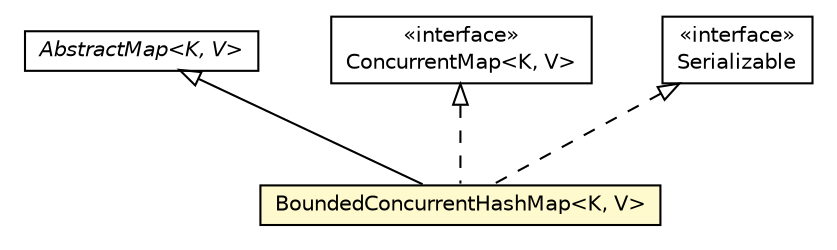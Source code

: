 #!/usr/local/bin/dot
#
# Class diagram 
# Generated by UMLGraph version 5.1 (http://www.umlgraph.org/)
#

digraph G {
	edge [fontname="Helvetica",fontsize=10,labelfontname="Helvetica",labelfontsize=10];
	node [fontname="Helvetica",fontsize=10,shape=plaintext];
	nodesep=0.25;
	ranksep=0.5;
	// pt.ist.fenixframework.backend.infinispan.BoundedConcurrentHashMap<K, V>
	c55214 [label=<<table title="pt.ist.fenixframework.backend.infinispan.BoundedConcurrentHashMap" border="0" cellborder="1" cellspacing="0" cellpadding="2" port="p" bgcolor="lemonChiffon" href="./BoundedConcurrentHashMap.html">
		<tr><td><table border="0" cellspacing="0" cellpadding="1">
<tr><td align="center" balign="center"> BoundedConcurrentHashMap&lt;K, V&gt; </td></tr>
		</table></td></tr>
		</table>>, fontname="Helvetica", fontcolor="black", fontsize=10.0];
	//pt.ist.fenixframework.backend.infinispan.BoundedConcurrentHashMap<K, V> extends java.util.AbstractMap<K, V>
	c55264:p -> c55214:p [dir=back,arrowtail=empty];
	//pt.ist.fenixframework.backend.infinispan.BoundedConcurrentHashMap<K, V> implements java.util.concurrent.ConcurrentMap<K, V>
	c55265:p -> c55214:p [dir=back,arrowtail=empty,style=dashed];
	//pt.ist.fenixframework.backend.infinispan.BoundedConcurrentHashMap<K, V> implements java.io.Serializable
	c55266:p -> c55214:p [dir=back,arrowtail=empty,style=dashed];
	// java.io.Serializable
	c55266 [label=<<table title="java.io.Serializable" border="0" cellborder="1" cellspacing="0" cellpadding="2" port="p" href="http://java.sun.com/j2se/1.4.2/docs/api/java/io/Serializable.html">
		<tr><td><table border="0" cellspacing="0" cellpadding="1">
<tr><td align="center" balign="center"> &#171;interface&#187; </td></tr>
<tr><td align="center" balign="center"> Serializable </td></tr>
		</table></td></tr>
		</table>>, fontname="Helvetica", fontcolor="black", fontsize=10.0];
	// java.util.AbstractMap<K, V>
	c55264 [label=<<table title="java.util.AbstractMap" border="0" cellborder="1" cellspacing="0" cellpadding="2" port="p" href="http://java.sun.com/j2se/1.4.2/docs/api/java/util/AbstractMap.html">
		<tr><td><table border="0" cellspacing="0" cellpadding="1">
<tr><td align="center" balign="center"><font face="Helvetica-Oblique"> AbstractMap&lt;K, V&gt; </font></td></tr>
		</table></td></tr>
		</table>>, fontname="Helvetica", fontcolor="black", fontsize=10.0];
	// java.util.concurrent.ConcurrentMap<K, V>
	c55265 [label=<<table title="java.util.concurrent.ConcurrentMap" border="0" cellborder="1" cellspacing="0" cellpadding="2" port="p" href="http://java.sun.com/j2se/1.4.2/docs/api/java/util/concurrent/ConcurrentMap.html">
		<tr><td><table border="0" cellspacing="0" cellpadding="1">
<tr><td align="center" balign="center"> &#171;interface&#187; </td></tr>
<tr><td align="center" balign="center"> ConcurrentMap&lt;K, V&gt; </td></tr>
		</table></td></tr>
		</table>>, fontname="Helvetica", fontcolor="black", fontsize=10.0];
}


